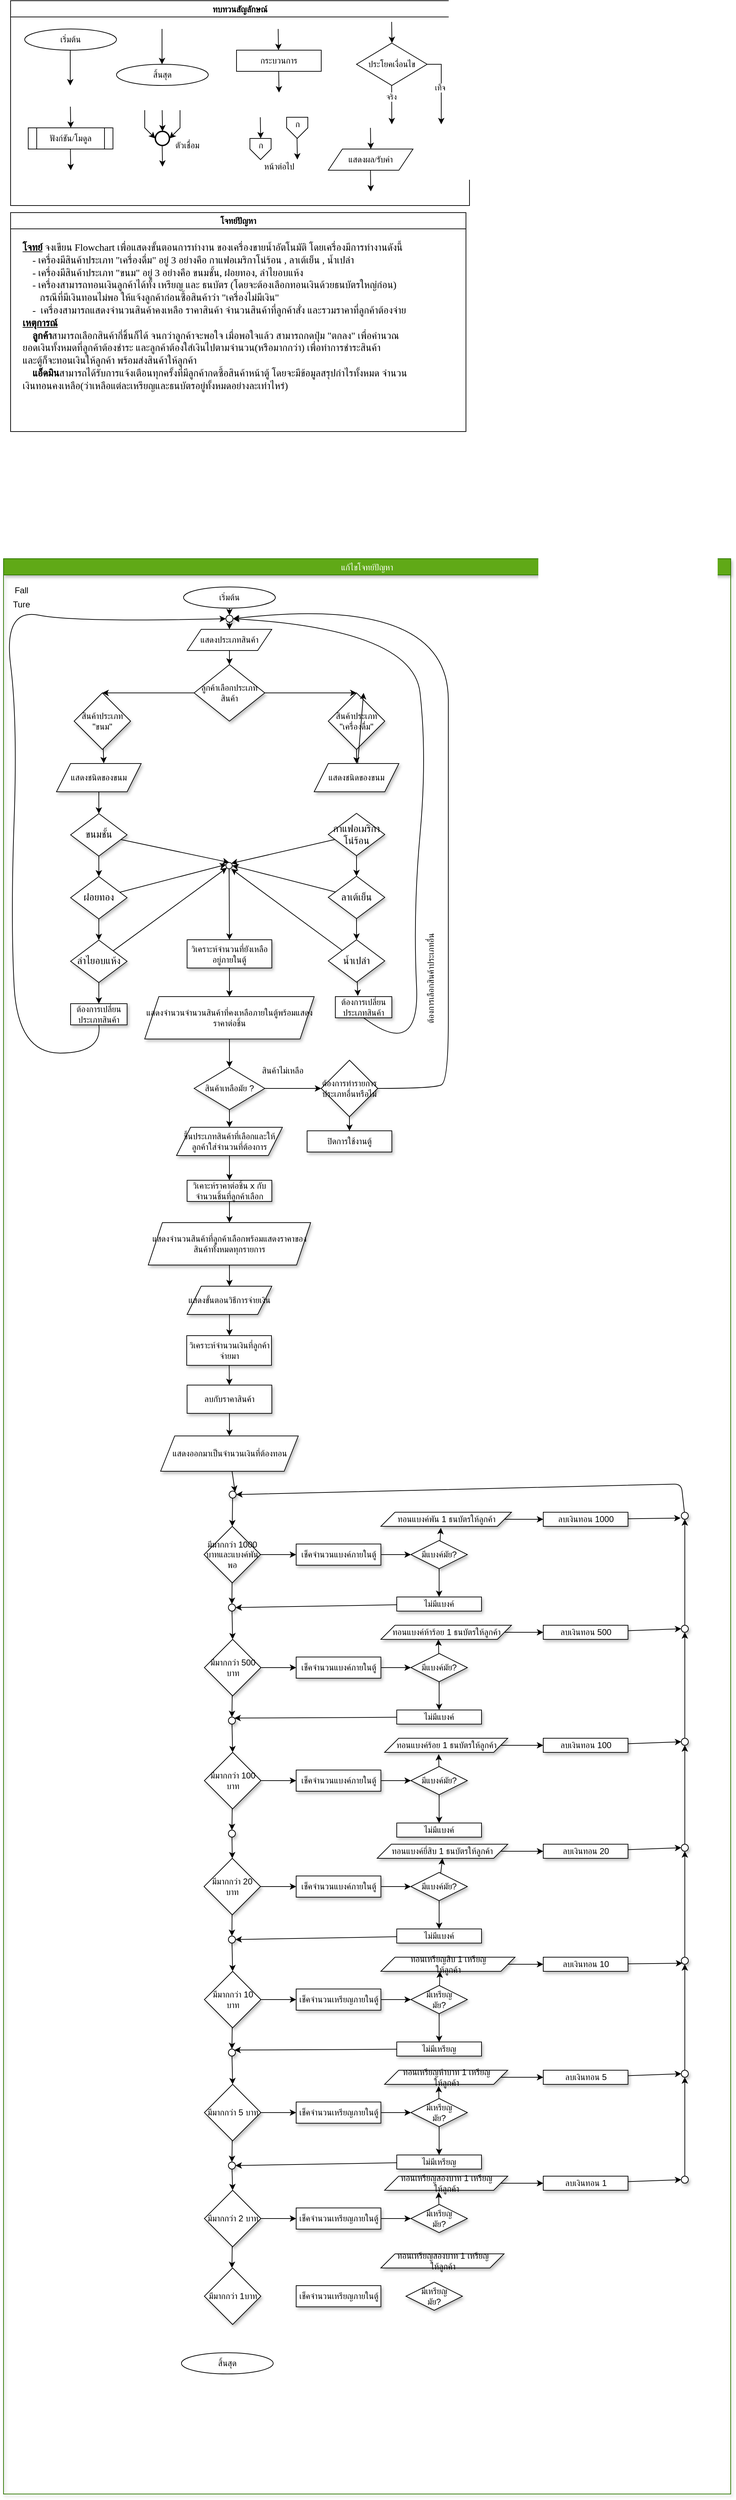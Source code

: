 <mxfile>
    <diagram id="C5RBs43oDa-KdzZeNtuy" name="Page-1">
        <mxGraphModel dx="1662" dy="553" grid="1" gridSize="10" guides="1" tooltips="1" connect="1" arrows="1" fold="1" page="1" pageScale="1" pageWidth="827" pageHeight="1169" math="0" shadow="0">
            <root>
                <mxCell id="WIyWlLk6GJQsqaUBKTNV-0"/>
                <mxCell id="WIyWlLk6GJQsqaUBKTNV-1" parent="WIyWlLk6GJQsqaUBKTNV-0"/>
                <mxCell id="M7CGMbNuYNeq0SnUNNgH-6" value="ทบทวนสัญลักษณ์" style="swimlane;fontFamily=Sarabun;fontSource=https%3A%2F%2Ffonts.googleapis.com%2Fcss%3Ffamily%3DSarabun;" parent="WIyWlLk6GJQsqaUBKTNV-1" vertex="1">
                    <mxGeometry x="-720" y="20" width="650" height="290" as="geometry"/>
                </mxCell>
                <mxCell id="M7CGMbNuYNeq0SnUNNgH-2" value="&lt;font data-font-src=&quot;https://fonts.googleapis.com/css?family=Sarabun&quot; face=&quot;Sarabun&quot;&gt;เริ่มต้น&lt;/font&gt;" style="ellipse;whiteSpace=wrap;html=1;" parent="M7CGMbNuYNeq0SnUNNgH-6" vertex="1">
                    <mxGeometry x="20" y="40" width="130" height="30" as="geometry"/>
                </mxCell>
                <mxCell id="M7CGMbNuYNeq0SnUNNgH-5" value="" style="endArrow=classic;html=1;rounded=0;" parent="M7CGMbNuYNeq0SnUNNgH-6" edge="1">
                    <mxGeometry width="50" height="50" relative="1" as="geometry">
                        <mxPoint x="84.5" y="70" as="sourcePoint"/>
                        <mxPoint x="84.5" y="120" as="targetPoint"/>
                    </mxGeometry>
                </mxCell>
                <mxCell id="M7CGMbNuYNeq0SnUNNgH-3" value="&lt;font face=&quot;Sarabun&quot;&gt;สิ้นสุด&lt;/font&gt;" style="ellipse;whiteSpace=wrap;html=1;" parent="M7CGMbNuYNeq0SnUNNgH-6" vertex="1">
                    <mxGeometry x="150" y="90" width="130" height="30" as="geometry"/>
                </mxCell>
                <mxCell id="M7CGMbNuYNeq0SnUNNgH-4" value="" style="endArrow=classic;html=1;rounded=0;" parent="M7CGMbNuYNeq0SnUNNgH-6" edge="1">
                    <mxGeometry width="50" height="50" relative="1" as="geometry">
                        <mxPoint x="214.5" y="40" as="sourcePoint"/>
                        <mxPoint x="214.5" y="90" as="targetPoint"/>
                    </mxGeometry>
                </mxCell>
                <mxCell id="mvioNwK95yMqdUQ73LqQ-0" value="กระบวนการ" style="rounded=0;whiteSpace=wrap;html=1;fontFamily=Sarabun;fontSource=https%3A%2F%2Ffonts.googleapis.com%2Fcss%3Ffamily%3DSarabun;" parent="M7CGMbNuYNeq0SnUNNgH-6" vertex="1">
                    <mxGeometry x="320" y="70" width="120" height="30" as="geometry"/>
                </mxCell>
                <mxCell id="mvioNwK95yMqdUQ73LqQ-1" value="" style="endArrow=classic;html=1;rounded=0;" parent="M7CGMbNuYNeq0SnUNNgH-6" edge="1">
                    <mxGeometry width="50" height="50" relative="1" as="geometry">
                        <mxPoint x="379" y="40" as="sourcePoint"/>
                        <mxPoint x="379.5" y="70" as="targetPoint"/>
                    </mxGeometry>
                </mxCell>
                <mxCell id="mvioNwK95yMqdUQ73LqQ-2" value="" style="endArrow=classic;html=1;rounded=0;" parent="M7CGMbNuYNeq0SnUNNgH-6" edge="1">
                    <mxGeometry width="50" height="50" relative="1" as="geometry">
                        <mxPoint x="379.75" y="100" as="sourcePoint"/>
                        <mxPoint x="380.25" y="130" as="targetPoint"/>
                    </mxGeometry>
                </mxCell>
                <mxCell id="mvioNwK95yMqdUQ73LqQ-3" value="ประโยคเงื่อนไข" style="rhombus;whiteSpace=wrap;html=1;fontFamily=Sarabun;fontSource=https%3A%2F%2Ffonts.googleapis.com%2Fcss%3Ffamily%3DSarabun;" parent="M7CGMbNuYNeq0SnUNNgH-6" vertex="1">
                    <mxGeometry x="490" y="60" width="100" height="60" as="geometry"/>
                </mxCell>
                <mxCell id="mvioNwK95yMqdUQ73LqQ-4" value="" style="endArrow=classic;html=1;rounded=0;" parent="M7CGMbNuYNeq0SnUNNgH-6" edge="1">
                    <mxGeometry width="50" height="50" relative="1" as="geometry">
                        <mxPoint x="539.71" y="30" as="sourcePoint"/>
                        <mxPoint x="540.21" y="60" as="targetPoint"/>
                    </mxGeometry>
                </mxCell>
                <mxCell id="mvioNwK95yMqdUQ73LqQ-5" value="" style="endArrow=classic;html=1;rounded=0;" parent="M7CGMbNuYNeq0SnUNNgH-6" edge="1">
                    <mxGeometry width="50" height="50" relative="1" as="geometry">
                        <mxPoint x="539.71" y="120" as="sourcePoint"/>
                        <mxPoint x="540" y="175" as="targetPoint"/>
                    </mxGeometry>
                </mxCell>
                <mxCell id="mvioNwK95yMqdUQ73LqQ-7" value="จริง" style="edgeLabel;html=1;align=center;verticalAlign=middle;resizable=0;points=[];fontFamily=Sarabun;fontSource=https%3A%2F%2Ffonts.googleapis.com%2Fcss%3Ffamily%3DSarabun;" parent="mvioNwK95yMqdUQ73LqQ-5" vertex="1" connectable="0">
                    <mxGeometry x="-0.414" y="-1" relative="1" as="geometry">
                        <mxPoint as="offset"/>
                    </mxGeometry>
                </mxCell>
                <mxCell id="mvioNwK95yMqdUQ73LqQ-6" value="" style="endArrow=classic;html=1;rounded=0;exitX=1;exitY=0.5;exitDx=0;exitDy=0;" parent="M7CGMbNuYNeq0SnUNNgH-6" source="mvioNwK95yMqdUQ73LqQ-3" edge="1">
                    <mxGeometry width="50" height="50" relative="1" as="geometry">
                        <mxPoint x="620" y="95" as="sourcePoint"/>
                        <mxPoint x="610" y="175" as="targetPoint"/>
                        <Array as="points">
                            <mxPoint x="610" y="90"/>
                        </Array>
                    </mxGeometry>
                </mxCell>
                <mxCell id="mvioNwK95yMqdUQ73LqQ-8" value="&lt;font data-font-src=&quot;https://fonts.googleapis.com/css?family=Sarabun&quot; face=&quot;Sarabun&quot;&gt;เท็จ&lt;/font&gt;" style="edgeLabel;html=1;align=center;verticalAlign=middle;resizable=0;points=[];" parent="mvioNwK95yMqdUQ73LqQ-6" vertex="1" connectable="0">
                    <mxGeometry x="-0.002" y="-2" relative="1" as="geometry">
                        <mxPoint as="offset"/>
                    </mxGeometry>
                </mxCell>
                <mxCell id="mvioNwK95yMqdUQ73LqQ-9" value="&lt;font data-font-src=&quot;https://fonts.googleapis.com/css?family=Sarabun&quot; face=&quot;Sarabun&quot;&gt;ฟังก์ชัน/โมดูล&lt;/font&gt;" style="shape=process;whiteSpace=wrap;html=1;backgroundOutline=1;" parent="M7CGMbNuYNeq0SnUNNgH-6" vertex="1">
                    <mxGeometry x="25" y="180" width="120" height="30" as="geometry"/>
                </mxCell>
                <mxCell id="mvioNwK95yMqdUQ73LqQ-11" value="" style="endArrow=classic;html=1;rounded=0;" parent="M7CGMbNuYNeq0SnUNNgH-6" edge="1">
                    <mxGeometry width="50" height="50" relative="1" as="geometry">
                        <mxPoint x="84.71" y="150" as="sourcePoint"/>
                        <mxPoint x="85.21" y="180" as="targetPoint"/>
                    </mxGeometry>
                </mxCell>
                <mxCell id="mvioNwK95yMqdUQ73LqQ-12" value="" style="endArrow=classic;html=1;rounded=0;" parent="M7CGMbNuYNeq0SnUNNgH-6" edge="1">
                    <mxGeometry width="50" height="50" relative="1" as="geometry">
                        <mxPoint x="84.71" y="210" as="sourcePoint"/>
                        <mxPoint x="85.21" y="240" as="targetPoint"/>
                    </mxGeometry>
                </mxCell>
                <mxCell id="mvioNwK95yMqdUQ73LqQ-13" value="" style="strokeWidth=2;html=1;shape=mxgraph.flowchart.start_2;whiteSpace=wrap;" parent="M7CGMbNuYNeq0SnUNNgH-6" vertex="1">
                    <mxGeometry x="205" y="185" width="20" height="20" as="geometry"/>
                </mxCell>
                <mxCell id="mvioNwK95yMqdUQ73LqQ-16" value="" style="endArrow=classic;html=1;rounded=0;" parent="M7CGMbNuYNeq0SnUNNgH-6" edge="1">
                    <mxGeometry width="50" height="50" relative="1" as="geometry">
                        <mxPoint x="214.71" y="155" as="sourcePoint"/>
                        <mxPoint x="215.21" y="185" as="targetPoint"/>
                    </mxGeometry>
                </mxCell>
                <mxCell id="mvioNwK95yMqdUQ73LqQ-17" value="" style="endArrow=classic;html=1;rounded=0;entryX=0;entryY=0.5;entryDx=0;entryDy=0;entryPerimeter=0;" parent="M7CGMbNuYNeq0SnUNNgH-6" target="mvioNwK95yMqdUQ73LqQ-13" edge="1">
                    <mxGeometry width="50" height="50" relative="1" as="geometry">
                        <mxPoint x="190.0" y="155" as="sourcePoint"/>
                        <mxPoint x="190.5" y="185" as="targetPoint"/>
                        <Array as="points">
                            <mxPoint x="190" y="180"/>
                        </Array>
                    </mxGeometry>
                </mxCell>
                <mxCell id="mvioNwK95yMqdUQ73LqQ-18" value="" style="endArrow=classic;html=1;rounded=0;entryX=1;entryY=0.5;entryDx=0;entryDy=0;entryPerimeter=0;" parent="M7CGMbNuYNeq0SnUNNgH-6" target="mvioNwK95yMqdUQ73LqQ-13" edge="1">
                    <mxGeometry width="50" height="50" relative="1" as="geometry">
                        <mxPoint x="240.0" y="155" as="sourcePoint"/>
                        <mxPoint x="240.5" y="185" as="targetPoint"/>
                        <Array as="points">
                            <mxPoint x="240" y="180"/>
                        </Array>
                    </mxGeometry>
                </mxCell>
                <mxCell id="mvioNwK95yMqdUQ73LqQ-19" value="" style="endArrow=classic;html=1;rounded=0;" parent="M7CGMbNuYNeq0SnUNNgH-6" edge="1">
                    <mxGeometry width="50" height="50" relative="1" as="geometry">
                        <mxPoint x="214.71" y="205" as="sourcePoint"/>
                        <mxPoint x="215.21" y="235" as="targetPoint"/>
                    </mxGeometry>
                </mxCell>
                <mxCell id="mvioNwK95yMqdUQ73LqQ-20" value="&lt;font data-font-src=&quot;https://fonts.googleapis.com/css?family=Sarabun&quot; face=&quot;Sarabun&quot;&gt;ตัวเชื่อม&lt;/font&gt;" style="text;html=1;align=center;verticalAlign=middle;resizable=0;points=[];autosize=1;strokeColor=none;fillColor=none;" parent="M7CGMbNuYNeq0SnUNNgH-6" vertex="1">
                    <mxGeometry x="220" y="190" width="60" height="30" as="geometry"/>
                </mxCell>
                <mxCell id="mvioNwK95yMqdUQ73LqQ-25" value="" style="endArrow=classic;html=1;rounded=0;" parent="M7CGMbNuYNeq0SnUNNgH-6" edge="1">
                    <mxGeometry width="50" height="50" relative="1" as="geometry">
                        <mxPoint x="353.71" y="165" as="sourcePoint"/>
                        <mxPoint x="354.21" y="195" as="targetPoint"/>
                    </mxGeometry>
                </mxCell>
                <mxCell id="mvioNwK95yMqdUQ73LqQ-21" value="" style="verticalLabelPosition=bottom;verticalAlign=top;html=1;shape=offPageConnector;rounded=0;size=0.5;" parent="M7CGMbNuYNeq0SnUNNgH-6" vertex="1">
                    <mxGeometry x="339" y="195" width="30" height="30" as="geometry"/>
                </mxCell>
                <mxCell id="mvioNwK95yMqdUQ73LqQ-26" value="" style="endArrow=classic;html=1;rounded=0;" parent="M7CGMbNuYNeq0SnUNNgH-6" edge="1">
                    <mxGeometry width="50" height="50" relative="1" as="geometry">
                        <mxPoint x="405.71" y="195" as="sourcePoint"/>
                        <mxPoint x="406.21" y="225" as="targetPoint"/>
                    </mxGeometry>
                </mxCell>
                <mxCell id="mvioNwK95yMqdUQ73LqQ-27" value="" style="verticalLabelPosition=bottom;verticalAlign=top;html=1;shape=offPageConnector;rounded=0;size=0.5;" parent="M7CGMbNuYNeq0SnUNNgH-6" vertex="1">
                    <mxGeometry x="391" y="165" width="30" height="30" as="geometry"/>
                </mxCell>
                <mxCell id="mvioNwK95yMqdUQ73LqQ-28" value="หน้าต่อไป" style="text;html=1;align=center;verticalAlign=middle;resizable=0;points=[];autosize=1;strokeColor=none;fillColor=none;fontFamily=Sarabun;fontSource=https%3A%2F%2Ffonts.googleapis.com%2Fcss%3Ffamily%3DSarabun;" parent="M7CGMbNuYNeq0SnUNNgH-6" vertex="1">
                    <mxGeometry x="345" y="220" width="70" height="30" as="geometry"/>
                </mxCell>
                <mxCell id="mvioNwK95yMqdUQ73LqQ-29" value="ก" style="text;html=1;align=center;verticalAlign=middle;resizable=0;points=[];autosize=1;strokeColor=none;fillColor=none;fontFamily=Sarabun;fontSource=https%3A%2F%2Ffonts.googleapis.com%2Fcss%3Ffamily%3DSarabun;" parent="M7CGMbNuYNeq0SnUNNgH-6" vertex="1">
                    <mxGeometry x="339" y="190" width="30" height="30" as="geometry"/>
                </mxCell>
                <mxCell id="mvioNwK95yMqdUQ73LqQ-30" value="ก" style="text;html=1;align=center;verticalAlign=middle;resizable=0;points=[];autosize=1;strokeColor=none;fillColor=none;fontFamily=Sarabun;fontSource=https%3A%2F%2Ffonts.googleapis.com%2Fcss%3Ffamily%3DSarabun;" parent="M7CGMbNuYNeq0SnUNNgH-6" vertex="1">
                    <mxGeometry x="391" y="160" width="30" height="30" as="geometry"/>
                </mxCell>
                <mxCell id="mvioNwK95yMqdUQ73LqQ-32" value="แสดงผล/รับค่า" style="shape=parallelogram;perimeter=parallelogramPerimeter;whiteSpace=wrap;html=1;fixedSize=1;fontFamily=Sarabun;fontSource=https%3A%2F%2Ffonts.googleapis.com%2Fcss%3Ffamily%3DSarabun;" parent="M7CGMbNuYNeq0SnUNNgH-6" vertex="1">
                    <mxGeometry x="450" y="210" width="120" height="30" as="geometry"/>
                </mxCell>
                <mxCell id="mvioNwK95yMqdUQ73LqQ-33" value="" style="endArrow=classic;html=1;rounded=0;" parent="M7CGMbNuYNeq0SnUNNgH-6" edge="1">
                    <mxGeometry width="50" height="50" relative="1" as="geometry">
                        <mxPoint x="509.71" y="180" as="sourcePoint"/>
                        <mxPoint x="510.21" y="210" as="targetPoint"/>
                    </mxGeometry>
                </mxCell>
                <mxCell id="mvioNwK95yMqdUQ73LqQ-34" value="" style="endArrow=classic;html=1;rounded=0;" parent="M7CGMbNuYNeq0SnUNNgH-6" edge="1">
                    <mxGeometry width="50" height="50" relative="1" as="geometry">
                        <mxPoint x="509.71" y="240" as="sourcePoint"/>
                        <mxPoint x="510.21" y="270" as="targetPoint"/>
                    </mxGeometry>
                </mxCell>
                <mxCell id="mvioNwK95yMqdUQ73LqQ-36" value="แก้ไขโจทย์ปัญหา" style="swimlane;fontFamily=Sarabun;fontSource=https%3A%2F%2Ffonts.googleapis.com%2Fcss%3Ffamily%3DSarabun;shadow=1;fillColor=#60a917;fontColor=#ffffff;strokeColor=#2D7600;fontStyle=0" parent="WIyWlLk6GJQsqaUBKTNV-1" vertex="1">
                    <mxGeometry x="-730" y="810" width="1030" height="2740" as="geometry"/>
                </mxCell>
                <mxCell id="78" style="edgeStyle=none;html=1;entryX=0.5;entryY=0;entryDx=0;entryDy=0;" edge="1" parent="mvioNwK95yMqdUQ73LqQ-36" source="mvioNwK95yMqdUQ73LqQ-35" target="76">
                    <mxGeometry relative="1" as="geometry"/>
                </mxCell>
                <mxCell id="mvioNwK95yMqdUQ73LqQ-35" value="&lt;font data-font-src=&quot;https://fonts.googleapis.com/css?family=Sarabun&quot; face=&quot;Sarabun&quot;&gt;เริ่มต้น&lt;/font&gt;" style="ellipse;whiteSpace=wrap;html=1;" parent="mvioNwK95yMqdUQ73LqQ-36" vertex="1">
                    <mxGeometry x="255" y="40" width="130" height="30" as="geometry"/>
                </mxCell>
                <mxCell id="mvioNwK95yMqdUQ73LqQ-69" value="&lt;font face=&quot;Sarabun&quot;&gt;สิ้นสุด&lt;/font&gt;" style="ellipse;whiteSpace=wrap;html=1;" parent="mvioNwK95yMqdUQ73LqQ-36" vertex="1">
                    <mxGeometry x="252" y="2540" width="130" height="30" as="geometry"/>
                </mxCell>
                <mxCell id="40" style="edgeStyle=none;html=1;entryX=0.5;entryY=0;entryDx=0;entryDy=0;" edge="1" parent="mvioNwK95yMqdUQ73LqQ-36" source="0" target="39">
                    <mxGeometry relative="1" as="geometry"/>
                </mxCell>
                <mxCell id="0" value="แสดงประเภทสินค้า" style="shape=parallelogram;perimeter=parallelogramPerimeter;whiteSpace=wrap;html=1;fixedSize=1;fontFamily=Sarabun;fontSource=https%3A%2F%2Ffonts.googleapis.com%2Fcss%3Ffamily%3DSarabun;" vertex="1" parent="mvioNwK95yMqdUQ73LqQ-36">
                    <mxGeometry x="260" y="100" width="120" height="30" as="geometry"/>
                </mxCell>
                <mxCell id="44" style="edgeStyle=none;html=1;entryX=0.558;entryY=-0.007;entryDx=0;entryDy=0;entryPerimeter=0;" edge="1" parent="mvioNwK95yMqdUQ73LqQ-36" source="11" target="22">
                    <mxGeometry relative="1" as="geometry"/>
                </mxCell>
                <mxCell id="11" value="สินค้าประเภท &quot;ขนม&quot;" style="rhombus;whiteSpace=wrap;html=1;shadow=1;" vertex="1" parent="mvioNwK95yMqdUQ73LqQ-36">
                    <mxGeometry x="100" y="190" width="80" height="80" as="geometry"/>
                </mxCell>
                <mxCell id="19" value="Fall" style="text;html=1;align=center;verticalAlign=middle;resizable=0;points=[];autosize=1;strokeColor=none;fillColor=none;" vertex="1" parent="mvioNwK95yMqdUQ73LqQ-36">
                    <mxGeometry x="5" y="30" width="40" height="30" as="geometry"/>
                </mxCell>
                <mxCell id="20" value="Ture" style="text;html=1;align=center;verticalAlign=middle;resizable=0;points=[];autosize=1;strokeColor=none;fillColor=none;" vertex="1" parent="mvioNwK95yMqdUQ73LqQ-36">
                    <mxGeometry y="50" width="50" height="30" as="geometry"/>
                </mxCell>
                <mxCell id="50" style="edgeStyle=none;html=1;entryX=0.5;entryY=0;entryDx=0;entryDy=0;" edge="1" parent="mvioNwK95yMqdUQ73LqQ-36" source="22" target="47">
                    <mxGeometry relative="1" as="geometry"/>
                </mxCell>
                <mxCell id="22" value="แสดงชนิดของขนม" style="shape=parallelogram;perimeter=parallelogramPerimeter;whiteSpace=wrap;html=1;fixedSize=1;shadow=1;" vertex="1" parent="mvioNwK95yMqdUQ73LqQ-36">
                    <mxGeometry x="75" y="290" width="120" height="40" as="geometry"/>
                </mxCell>
                <mxCell id="28" style="edgeStyle=none;html=1;entryX=0.5;entryY=0;entryDx=0;entryDy=0;" edge="1" parent="mvioNwK95yMqdUQ73LqQ-36" source="25" target="27">
                    <mxGeometry relative="1" as="geometry"/>
                </mxCell>
                <mxCell id="25" value="วิเคราะห์จำนวนที่ยังเหลืออยู่ภายในตู้" style="rounded=0;whiteSpace=wrap;html=1;shadow=1;" vertex="1" parent="mvioNwK95yMqdUQ73LqQ-36">
                    <mxGeometry x="260" y="539.5" width="120" height="40" as="geometry"/>
                </mxCell>
                <mxCell id="30" style="edgeStyle=none;html=1;entryX=0.5;entryY=0;entryDx=0;entryDy=0;" edge="1" parent="mvioNwK95yMqdUQ73LqQ-36" source="27" target="29">
                    <mxGeometry relative="1" as="geometry"/>
                </mxCell>
                <mxCell id="27" value="แสดงจำนวนจำนวนสินค้าที่คงเหลือภายในตู้พร้อมแสดงราคาต่อชิ้น" style="shape=parallelogram;perimeter=parallelogramPerimeter;whiteSpace=wrap;html=1;fixedSize=1;shadow=1;" vertex="1" parent="mvioNwK95yMqdUQ73LqQ-36">
                    <mxGeometry x="200" y="620" width="240" height="60" as="geometry"/>
                </mxCell>
                <mxCell id="81" style="edgeStyle=none;html=1;entryX=0;entryY=0.5;entryDx=0;entryDy=0;" edge="1" parent="mvioNwK95yMqdUQ73LqQ-36" source="29" target="80">
                    <mxGeometry relative="1" as="geometry"/>
                </mxCell>
                <mxCell id="87" style="edgeStyle=none;html=1;entryX=0.5;entryY=0;entryDx=0;entryDy=0;" edge="1" parent="mvioNwK95yMqdUQ73LqQ-36" source="29" target="86">
                    <mxGeometry relative="1" as="geometry"/>
                </mxCell>
                <mxCell id="29" value="สินค้าเหลือมัย ?" style="rhombus;whiteSpace=wrap;html=1;shadow=1;" vertex="1" parent="mvioNwK95yMqdUQ73LqQ-36">
                    <mxGeometry x="270" y="720" width="100" height="60" as="geometry"/>
                </mxCell>
                <mxCell id="36" style="edgeStyle=none;html=1;entryX=0.5;entryY=0;entryDx=0;entryDy=0;" edge="1" parent="mvioNwK95yMqdUQ73LqQ-36" source="32" target="35">
                    <mxGeometry relative="1" as="geometry"/>
                </mxCell>
                <mxCell id="32" value="วิเคาะห์ราคาต่อชิ้น x กับจำนวนชิ้นที่ลูกค้าเลือก" style="rounded=0;whiteSpace=wrap;html=1;shadow=1;" vertex="1" parent="mvioNwK95yMqdUQ73LqQ-36">
                    <mxGeometry x="260" y="880" width="120" height="30" as="geometry"/>
                </mxCell>
                <mxCell id="90" style="edgeStyle=none;html=1;entryX=0.5;entryY=0;entryDx=0;entryDy=0;" edge="1" parent="mvioNwK95yMqdUQ73LqQ-36" source="35" target="89">
                    <mxGeometry relative="1" as="geometry"/>
                </mxCell>
                <mxCell id="35" value="แสดงจำนวนสินค้าที่ลูกค้าเลือกพร้อมแสดงราคาของสินค้าทั้งหมดทุกรายการ" style="shape=parallelogram;perimeter=parallelogramPerimeter;whiteSpace=wrap;html=1;fixedSize=1;shadow=1;" vertex="1" parent="mvioNwK95yMqdUQ73LqQ-36">
                    <mxGeometry x="205" y="940" width="230" height="60" as="geometry"/>
                </mxCell>
                <mxCell id="41" style="edgeStyle=none;html=1;exitX=0;exitY=0.5;exitDx=0;exitDy=0;entryX=0.5;entryY=0;entryDx=0;entryDy=0;" edge="1" parent="mvioNwK95yMqdUQ73LqQ-36" source="39" target="11">
                    <mxGeometry relative="1" as="geometry"/>
                </mxCell>
                <mxCell id="43" style="edgeStyle=none;html=1;entryX=0.5;entryY=0;entryDx=0;entryDy=0;" edge="1" parent="mvioNwK95yMqdUQ73LqQ-36" source="39" target="42">
                    <mxGeometry relative="1" as="geometry"/>
                </mxCell>
                <mxCell id="39" value="&lt;span style=&quot;font-family: Sarabun;&quot;&gt;ลูกค้าเลือกประเภทสินค้า&lt;/span&gt;" style="rhombus;whiteSpace=wrap;html=1;shadow=1;" vertex="1" parent="mvioNwK95yMqdUQ73LqQ-36">
                    <mxGeometry x="270" y="150" width="100" height="80" as="geometry"/>
                </mxCell>
                <mxCell id="46" style="edgeStyle=none;html=1;entryX=0.5;entryY=0;entryDx=0;entryDy=0;" edge="1" parent="mvioNwK95yMqdUQ73LqQ-36" source="42" target="45">
                    <mxGeometry relative="1" as="geometry"/>
                </mxCell>
                <mxCell id="42" value="สินค้าประเภท &quot;เครื่องดื่ม&quot;" style="rhombus;whiteSpace=wrap;html=1;shadow=1;" vertex="1" parent="mvioNwK95yMqdUQ73LqQ-36">
                    <mxGeometry x="460" y="190" width="80" height="80" as="geometry"/>
                </mxCell>
                <mxCell id="45" value="แสดงชนิดของขนม" style="shape=parallelogram;perimeter=parallelogramPerimeter;whiteSpace=wrap;html=1;fixedSize=1;shadow=1;" vertex="1" parent="mvioNwK95yMqdUQ73LqQ-36">
                    <mxGeometry x="440" y="290" width="120" height="40" as="geometry"/>
                </mxCell>
                <mxCell id="51" style="edgeStyle=none;html=1;entryX=0.5;entryY=0;entryDx=0;entryDy=0;" edge="1" parent="mvioNwK95yMqdUQ73LqQ-36" source="47" target="48">
                    <mxGeometry relative="1" as="geometry"/>
                </mxCell>
                <mxCell id="60" style="edgeStyle=none;html=1;entryX=0.5;entryY=0;entryDx=0;entryDy=0;" edge="1" parent="mvioNwK95yMqdUQ73LqQ-36" source="47" target="59">
                    <mxGeometry relative="1" as="geometry"/>
                </mxCell>
                <mxCell id="47" value="&lt;span style=&quot;font-family: Sarabun; font-size: 14px; text-align: left;&quot;&gt;ขนมชั้น&lt;/span&gt;" style="rhombus;whiteSpace=wrap;html=1;shadow=1;" vertex="1" parent="mvioNwK95yMqdUQ73LqQ-36">
                    <mxGeometry x="95" y="361" width="80" height="60" as="geometry"/>
                </mxCell>
                <mxCell id="66" style="edgeStyle=none;html=1;entryX=0;entryY=1;entryDx=0;entryDy=0;" edge="1" parent="mvioNwK95yMqdUQ73LqQ-36" source="49" target="59">
                    <mxGeometry relative="1" as="geometry"/>
                </mxCell>
                <mxCell id="96" style="edgeStyle=none;html=1;entryX=0.5;entryY=0;entryDx=0;entryDy=0;" edge="1" parent="mvioNwK95yMqdUQ73LqQ-36" source="49" target="95">
                    <mxGeometry relative="1" as="geometry"/>
                </mxCell>
                <mxCell id="49" value="&lt;span style=&quot;font-family: Sarabun; font-size: 14px; text-align: left;&quot;&gt;ลำไยอบแห้ง&lt;/span&gt;" style="rhombus;whiteSpace=wrap;html=1;shadow=1;" vertex="1" parent="mvioNwK95yMqdUQ73LqQ-36">
                    <mxGeometry x="95" y="540" width="80" height="60" as="geometry"/>
                </mxCell>
                <mxCell id="52" style="edgeStyle=none;html=1;entryX=0.5;entryY=0;entryDx=0;entryDy=0;" edge="1" parent="mvioNwK95yMqdUQ73LqQ-36" source="48" target="49">
                    <mxGeometry relative="1" as="geometry"/>
                </mxCell>
                <mxCell id="61" style="edgeStyle=none;html=1;entryX=0.05;entryY=0.333;entryDx=0;entryDy=0;entryPerimeter=0;" edge="1" parent="mvioNwK95yMqdUQ73LqQ-36" source="48" target="59">
                    <mxGeometry relative="1" as="geometry"/>
                </mxCell>
                <mxCell id="48" value="&lt;span style=&quot;font-family: Sarabun; font-size: 14px; text-align: left;&quot;&gt;ฝอยทอง&lt;/span&gt;" style="rhombus;whiteSpace=wrap;html=1;shadow=1;" vertex="1" parent="mvioNwK95yMqdUQ73LqQ-36">
                    <mxGeometry x="95" y="450" width="80" height="60" as="geometry"/>
                </mxCell>
                <mxCell id="57" style="edgeStyle=none;html=1;" edge="1" parent="mvioNwK95yMqdUQ73LqQ-36" source="53" target="55">
                    <mxGeometry relative="1" as="geometry"/>
                </mxCell>
                <mxCell id="64" style="edgeStyle=none;html=1;entryX=1;entryY=0;entryDx=0;entryDy=0;" edge="1" parent="mvioNwK95yMqdUQ73LqQ-36" source="53" target="59">
                    <mxGeometry relative="1" as="geometry"/>
                </mxCell>
                <mxCell id="53" value="&lt;span style=&quot;font-family: Sarabun; font-size: 14px; text-align: left;&quot;&gt;กาแฟอเมริกาโน่ร้อน&lt;/span&gt;" style="rhombus;whiteSpace=wrap;html=1;shadow=1;" vertex="1" parent="mvioNwK95yMqdUQ73LqQ-36">
                    <mxGeometry x="460" y="360.5" width="80" height="60" as="geometry"/>
                </mxCell>
                <mxCell id="65" style="edgeStyle=none;html=1;entryX=0.85;entryY=1.017;entryDx=0;entryDy=0;entryPerimeter=0;" edge="1" parent="mvioNwK95yMqdUQ73LqQ-36" source="54" target="59">
                    <mxGeometry relative="1" as="geometry"/>
                </mxCell>
                <mxCell id="97" style="edgeStyle=none;html=1;entryX=0.398;entryY=-0.03;entryDx=0;entryDy=0;entryPerimeter=0;" edge="1" parent="mvioNwK95yMqdUQ73LqQ-36" source="54" target="94">
                    <mxGeometry relative="1" as="geometry"/>
                </mxCell>
                <mxCell id="54" value="&lt;span style=&quot;font-family: Sarabun; font-size: 14px; text-align: left;&quot;&gt;น้ำเปล่า&lt;/span&gt;" style="rhombus;whiteSpace=wrap;html=1;shadow=1;" vertex="1" parent="mvioNwK95yMqdUQ73LqQ-36">
                    <mxGeometry x="460" y="539.5" width="80" height="60" as="geometry"/>
                </mxCell>
                <mxCell id="58" style="edgeStyle=none;html=1;entryX=0.5;entryY=0;entryDx=0;entryDy=0;" edge="1" parent="mvioNwK95yMqdUQ73LqQ-36" source="55" target="54">
                    <mxGeometry relative="1" as="geometry"/>
                </mxCell>
                <mxCell id="63" style="edgeStyle=none;html=1;entryX=1;entryY=0.5;entryDx=0;entryDy=0;" edge="1" parent="mvioNwK95yMqdUQ73LqQ-36" source="55" target="59">
                    <mxGeometry relative="1" as="geometry"/>
                </mxCell>
                <mxCell id="55" value="&lt;span style=&quot;font-family: Sarabun; font-size: 14px; text-align: left;&quot;&gt;ลาเต้เย็น&lt;/span&gt;" style="rhombus;whiteSpace=wrap;html=1;shadow=1;" vertex="1" parent="mvioNwK95yMqdUQ73LqQ-36">
                    <mxGeometry x="460" y="449.5" width="80" height="60" as="geometry"/>
                </mxCell>
                <mxCell id="67" style="edgeStyle=none;html=1;entryX=0.5;entryY=0;entryDx=0;entryDy=0;" edge="1" parent="mvioNwK95yMqdUQ73LqQ-36" source="59" target="25">
                    <mxGeometry relative="1" as="geometry"/>
                </mxCell>
                <mxCell id="59" value="" style="ellipse;whiteSpace=wrap;html=1;aspect=fixed;shadow=1;" vertex="1" parent="mvioNwK95yMqdUQ73LqQ-36">
                    <mxGeometry x="315" y="430" width="9" height="9" as="geometry"/>
                </mxCell>
                <mxCell id="70" value="สินค้าไม่เหลือ" style="text;html=1;align=center;verticalAlign=middle;resizable=0;points=[];autosize=1;strokeColor=none;fillColor=none;" vertex="1" parent="mvioNwK95yMqdUQ73LqQ-36">
                    <mxGeometry x="350" y="710" width="90" height="30" as="geometry"/>
                </mxCell>
                <mxCell id="71" value="" style="curved=1;endArrow=classic;html=1;entryX=1;entryY=0.5;entryDx=0;entryDy=0;exitX=1;exitY=0.5;exitDx=0;exitDy=0;" edge="1" parent="mvioNwK95yMqdUQ73LqQ-36" source="80" target="76">
                    <mxGeometry width="50" height="50" relative="1" as="geometry">
                        <mxPoint x="560" y="750" as="sourcePoint"/>
                        <mxPoint x="350" y="80" as="targetPoint"/>
                        <Array as="points">
                            <mxPoint x="610" y="750"/>
                            <mxPoint x="630" y="740"/>
                            <mxPoint x="630" y="570"/>
                            <mxPoint x="630" y="340"/>
                            <mxPoint x="630" y="350"/>
                            <mxPoint x="630" y="50"/>
                        </Array>
                    </mxGeometry>
                </mxCell>
                <mxCell id="79" style="edgeStyle=none;html=1;entryX=0.5;entryY=0;entryDx=0;entryDy=0;" edge="1" parent="mvioNwK95yMqdUQ73LqQ-36" source="76" target="0">
                    <mxGeometry relative="1" as="geometry"/>
                </mxCell>
                <mxCell id="76" value="" style="ellipse;whiteSpace=wrap;html=1;aspect=fixed;shadow=1;" vertex="1" parent="mvioNwK95yMqdUQ73LqQ-36">
                    <mxGeometry x="315" y="80" width="10" height="10" as="geometry"/>
                </mxCell>
                <mxCell id="85" style="edgeStyle=none;html=1;entryX=0.5;entryY=0;entryDx=0;entryDy=0;" edge="1" parent="mvioNwK95yMqdUQ73LqQ-36" source="80" target="83">
                    <mxGeometry relative="1" as="geometry"/>
                </mxCell>
                <mxCell id="80" value="ต้องการทำรายการประเภทอื่นหรือไม่" style="rhombus;whiteSpace=wrap;html=1;shadow=1;" vertex="1" parent="mvioNwK95yMqdUQ73LqQ-36">
                    <mxGeometry x="450" y="710" width="80" height="80" as="geometry"/>
                </mxCell>
                <mxCell id="82" value="ต้องการเลือกสินค้าประเภทอื่น" style="text;html=1;align=center;verticalAlign=middle;resizable=0;points=[];autosize=1;strokeColor=none;fillColor=none;rotation=-90;" vertex="1" parent="mvioNwK95yMqdUQ73LqQ-36">
                    <mxGeometry x="520" y="579.5" width="170" height="30" as="geometry"/>
                </mxCell>
                <mxCell id="83" value="ปิดการใช้งานตู้" style="rounded=0;whiteSpace=wrap;html=1;shadow=1;" vertex="1" parent="mvioNwK95yMqdUQ73LqQ-36">
                    <mxGeometry x="430" y="810" width="120" height="30" as="geometry"/>
                </mxCell>
                <mxCell id="88" style="edgeStyle=none;html=1;entryX=0.5;entryY=0;entryDx=0;entryDy=0;" edge="1" parent="mvioNwK95yMqdUQ73LqQ-36" source="86" target="32">
                    <mxGeometry relative="1" as="geometry"/>
                </mxCell>
                <mxCell id="86" value="ขึ้นประเภทสินค้าที่เลือกและให้ลูกค้าใส่จำนวนที่ต้องการ" style="shape=parallelogram;perimeter=parallelogramPerimeter;whiteSpace=wrap;html=1;fixedSize=1;shadow=1;" vertex="1" parent="mvioNwK95yMqdUQ73LqQ-36">
                    <mxGeometry x="245" y="805" width="150" height="40" as="geometry"/>
                </mxCell>
                <mxCell id="92" style="edgeStyle=none;html=1;entryX=0.5;entryY=0;entryDx=0;entryDy=0;" edge="1" parent="mvioNwK95yMqdUQ73LqQ-36" source="89">
                    <mxGeometry relative="1" as="geometry">
                        <mxPoint x="320" y="1100" as="targetPoint"/>
                    </mxGeometry>
                </mxCell>
                <mxCell id="89" value="แสดงขั้นตอนวิธีการจ่ายเงิน" style="shape=parallelogram;perimeter=parallelogramPerimeter;whiteSpace=wrap;html=1;fixedSize=1;shadow=1;" vertex="1" parent="mvioNwK95yMqdUQ73LqQ-36">
                    <mxGeometry x="260" y="1030" width="120" height="40" as="geometry"/>
                </mxCell>
                <mxCell id="112" style="edgeStyle=none;html=1;entryX=0.5;entryY=0;entryDx=0;entryDy=0;" edge="1" parent="mvioNwK95yMqdUQ73LqQ-36" target="104">
                    <mxGeometry relative="1" as="geometry">
                        <mxPoint x="135" y="1157" as="sourcePoint"/>
                    </mxGeometry>
                </mxCell>
                <mxCell id="94" value="ต้องการเปลี่ยนประเภทสินค้า" style="rounded=0;whiteSpace=wrap;html=1;shadow=1;" vertex="1" parent="mvioNwK95yMqdUQ73LqQ-36">
                    <mxGeometry x="470" y="620" width="80" height="30" as="geometry"/>
                </mxCell>
                <mxCell id="95" value="ต้องการเปลี่ยนประเภทสินค้า" style="rounded=0;whiteSpace=wrap;html=1;shadow=1;" vertex="1" parent="mvioNwK95yMqdUQ73LqQ-36">
                    <mxGeometry x="95" y="630" width="80" height="30" as="geometry"/>
                </mxCell>
                <mxCell id="98" value="" style="curved=1;endArrow=classic;html=1;exitX=0.5;exitY=1;exitDx=0;exitDy=0;entryX=0;entryY=0.5;entryDx=0;entryDy=0;" edge="1" parent="mvioNwK95yMqdUQ73LqQ-36" source="95" target="76">
                    <mxGeometry width="50" height="50" relative="1" as="geometry">
                        <mxPoint x="80" y="480" as="sourcePoint"/>
                        <mxPoint x="130" y="430" as="targetPoint"/>
                        <Array as="points">
                            <mxPoint x="140" y="700"/>
                            <mxPoint x="20" y="700"/>
                            <mxPoint x="10" y="510"/>
                            <mxPoint x="20" y="230"/>
                            <mxPoint y="70"/>
                            <mxPoint x="100" y="90"/>
                        </Array>
                    </mxGeometry>
                </mxCell>
                <mxCell id="100" value="" style="curved=1;endArrow=classic;html=1;exitX=0.5;exitY=1;exitDx=0;exitDy=0;entryX=1;entryY=0.5;entryDx=0;entryDy=0;" edge="1" parent="mvioNwK95yMqdUQ73LqQ-36" source="94" target="76">
                    <mxGeometry width="50" height="50" relative="1" as="geometry">
                        <mxPoint x="230" y="460" as="sourcePoint"/>
                        <mxPoint x="280" y="410" as="targetPoint"/>
                        <Array as="points">
                            <mxPoint x="590" y="710"/>
                            <mxPoint x="580" y="500"/>
                            <mxPoint x="600" y="280"/>
                            <mxPoint x="580" y="100"/>
                        </Array>
                    </mxGeometry>
                </mxCell>
                <mxCell id="124" style="edgeStyle=none;html=1;" edge="1" parent="mvioNwK95yMqdUQ73LqQ-36" source="101" target="123">
                    <mxGeometry relative="1" as="geometry"/>
                </mxCell>
                <mxCell id="101" value="วิเคราะห์จำนวนเงินที่ลูกค้าจ่ายมา" style="rounded=0;whiteSpace=wrap;html=1;shadow=1;" vertex="1" parent="mvioNwK95yMqdUQ73LqQ-36">
                    <mxGeometry x="259.5" y="1100" width="120" height="42" as="geometry"/>
                </mxCell>
                <mxCell id="113" style="edgeStyle=none;html=1;entryX=0.5;entryY=0;entryDx=0;entryDy=0;" edge="1" parent="mvioNwK95yMqdUQ73LqQ-36" target="105">
                    <mxGeometry relative="1" as="geometry">
                        <mxPoint x="135" y="1220" as="sourcePoint"/>
                    </mxGeometry>
                </mxCell>
                <mxCell id="114" style="edgeStyle=none;html=1;entryX=0.5;entryY=0;entryDx=0;entryDy=0;" edge="1" parent="mvioNwK95yMqdUQ73LqQ-36" target="106">
                    <mxGeometry relative="1" as="geometry">
                        <mxPoint x="133" y="1300" as="sourcePoint"/>
                    </mxGeometry>
                </mxCell>
                <mxCell id="116" style="edgeStyle=none;html=1;entryX=0.5;entryY=0;entryDx=0;entryDy=0;" edge="1" parent="mvioNwK95yMqdUQ73LqQ-36" target="108">
                    <mxGeometry relative="1" as="geometry">
                        <mxPoint x="130" y="1400" as="sourcePoint"/>
                    </mxGeometry>
                </mxCell>
                <mxCell id="117" style="edgeStyle=none;html=1;entryX=0;entryY=0.5;entryDx=0;entryDy=0;" edge="1" parent="mvioNwK95yMqdUQ73LqQ-36" target="107">
                    <mxGeometry relative="1" as="geometry">
                        <mxPoint x="170" y="1365" as="sourcePoint"/>
                    </mxGeometry>
                </mxCell>
                <mxCell id="121" style="edgeStyle=none;html=1;entryX=0.5;entryY=0;entryDx=0;entryDy=0;" edge="1" parent="mvioNwK95yMqdUQ73LqQ-36" source="107">
                    <mxGeometry relative="1" as="geometry">
                        <mxPoint x="310" y="1420" as="targetPoint"/>
                    </mxGeometry>
                </mxCell>
                <mxCell id="118" style="edgeStyle=none;html=1;entryX=0.458;entryY=0.014;entryDx=0;entryDy=0;entryPerimeter=0;" edge="1" parent="mvioNwK95yMqdUQ73LqQ-36" target="109">
                    <mxGeometry relative="1" as="geometry">
                        <mxPoint x="129.434" y="1460" as="sourcePoint"/>
                    </mxGeometry>
                </mxCell>
                <mxCell id="127" style="edgeStyle=none;html=1;entryX=0.5;entryY=0;entryDx=0;entryDy=0;" edge="1" parent="mvioNwK95yMqdUQ73LqQ-36" source="123" target="126">
                    <mxGeometry relative="1" as="geometry"/>
                </mxCell>
                <mxCell id="123" value="ลบกับราคาสินค้า" style="rounded=0;whiteSpace=wrap;html=1;shadow=1;" vertex="1" parent="mvioNwK95yMqdUQ73LqQ-36">
                    <mxGeometry x="260" y="1170" width="120" height="40" as="geometry"/>
                </mxCell>
                <mxCell id="326" style="edgeStyle=none;html=1;entryX=1;entryY=0;entryDx=0;entryDy=0;" edge="1" parent="mvioNwK95yMqdUQ73LqQ-36" source="126" target="325">
                    <mxGeometry relative="1" as="geometry"/>
                </mxCell>
                <mxCell id="126" value="แสดงออกมาเป็นจำนวนเงินที่ต้องทอน" style="shape=parallelogram;perimeter=parallelogramPerimeter;whiteSpace=wrap;html=1;fixedSize=1;shadow=1;" vertex="1" parent="mvioNwK95yMqdUQ73LqQ-36">
                    <mxGeometry x="222.5" y="1242" width="195" height="50" as="geometry"/>
                </mxCell>
                <mxCell id="207" style="edgeStyle=none;html=1;entryX=0.5;entryY=0;entryDx=0;entryDy=0;" edge="1" parent="mvioNwK95yMqdUQ73LqQ-36" source="163" target="199">
                    <mxGeometry relative="1" as="geometry"/>
                </mxCell>
                <mxCell id="211" style="edgeStyle=none;html=1;entryX=0;entryY=0.5;entryDx=0;entryDy=0;" edge="1" parent="mvioNwK95yMqdUQ73LqQ-36" source="163" target="171">
                    <mxGeometry relative="1" as="geometry"/>
                </mxCell>
                <mxCell id="163" value="มีมากกว่า 1000 บาทและแบงค์พันพอ" style="rhombus;whiteSpace=wrap;html=1;shadow=1;" vertex="1" parent="mvioNwK95yMqdUQ73LqQ-36">
                    <mxGeometry x="284" y="1370" width="80" height="80" as="geometry"/>
                </mxCell>
                <mxCell id="216" style="edgeStyle=none;html=1;entryX=0.5;entryY=0;entryDx=0;entryDy=0;" edge="1" parent="mvioNwK95yMqdUQ73LqQ-36" source="164" target="204">
                    <mxGeometry relative="1" as="geometry"/>
                </mxCell>
                <mxCell id="217" style="edgeStyle=none;html=1;entryX=0;entryY=0.5;entryDx=0;entryDy=0;" edge="1" parent="mvioNwK95yMqdUQ73LqQ-36" source="164" target="172">
                    <mxGeometry relative="1" as="geometry"/>
                </mxCell>
                <mxCell id="164" value="มีมากกว่า 500 บาท" style="rhombus;whiteSpace=wrap;html=1;shadow=1;" vertex="1" parent="mvioNwK95yMqdUQ73LqQ-36">
                    <mxGeometry x="284.5" y="1530" width="80" height="80" as="geometry"/>
                </mxCell>
                <mxCell id="223" style="edgeStyle=none;html=1;entryX=0;entryY=0.5;entryDx=0;entryDy=0;" edge="1" parent="mvioNwK95yMqdUQ73LqQ-36" source="165" target="173">
                    <mxGeometry relative="1" as="geometry"/>
                </mxCell>
                <mxCell id="264" style="edgeStyle=none;html=1;entryX=0.5;entryY=0;entryDx=0;entryDy=0;" edge="1" parent="mvioNwK95yMqdUQ73LqQ-36" source="165" target="206">
                    <mxGeometry relative="1" as="geometry"/>
                </mxCell>
                <mxCell id="165" value="มีมากกว่า 100 บาท" style="rhombus;whiteSpace=wrap;html=1;shadow=1;" vertex="1" parent="mvioNwK95yMqdUQ73LqQ-36">
                    <mxGeometry x="284.5" y="1690" width="80" height="80" as="geometry"/>
                </mxCell>
                <mxCell id="213" style="edgeStyle=none;html=1;entryX=0;entryY=0.5;entryDx=0;entryDy=0;" edge="1" parent="mvioNwK95yMqdUQ73LqQ-36" source="171" target="181">
                    <mxGeometry relative="1" as="geometry"/>
                </mxCell>
                <mxCell id="171" value="เช็คจำนวนแบงค์ภายในตู้" style="rounded=0;whiteSpace=wrap;html=1;shadow=1;" vertex="1" parent="mvioNwK95yMqdUQ73LqQ-36">
                    <mxGeometry x="414.5" y="1395" width="120" height="30" as="geometry"/>
                </mxCell>
                <mxCell id="218" style="edgeStyle=none;html=1;entryX=0;entryY=0.5;entryDx=0;entryDy=0;" edge="1" parent="mvioNwK95yMqdUQ73LqQ-36" source="172" target="183">
                    <mxGeometry relative="1" as="geometry"/>
                </mxCell>
                <mxCell id="172" value="เช็คจำนวนแบงค์ภายในตู้" style="rounded=0;whiteSpace=wrap;html=1;shadow=1;" vertex="1" parent="mvioNwK95yMqdUQ73LqQ-36">
                    <mxGeometry x="414.5" y="1555" width="120" height="30" as="geometry"/>
                </mxCell>
                <mxCell id="224" style="edgeStyle=none;html=1;entryX=0;entryY=0.5;entryDx=0;entryDy=0;" edge="1" parent="mvioNwK95yMqdUQ73LqQ-36" source="173" target="184">
                    <mxGeometry relative="1" as="geometry"/>
                </mxCell>
                <mxCell id="173" value="เช็คจำนวนแบงค์ภายในตู้" style="rounded=0;whiteSpace=wrap;html=1;shadow=1;" vertex="1" parent="mvioNwK95yMqdUQ73LqQ-36">
                    <mxGeometry x="414.5" y="1715" width="120" height="30" as="geometry"/>
                </mxCell>
                <mxCell id="214" style="edgeStyle=none;html=1;entryX=0.459;entryY=1.105;entryDx=0;entryDy=0;entryPerimeter=0;" edge="1" parent="mvioNwK95yMqdUQ73LqQ-36" source="181" target="182">
                    <mxGeometry relative="1" as="geometry"/>
                </mxCell>
                <mxCell id="215" style="edgeStyle=none;html=1;entryX=0.5;entryY=0;entryDx=0;entryDy=0;" edge="1" parent="mvioNwK95yMqdUQ73LqQ-36" source="181" target="200">
                    <mxGeometry relative="1" as="geometry"/>
                </mxCell>
                <mxCell id="181" value="มีแบงค์มัย?" style="rhombus;whiteSpace=wrap;html=1;shadow=1;" vertex="1" parent="mvioNwK95yMqdUQ73LqQ-36">
                    <mxGeometry x="577" y="1390" width="80" height="40" as="geometry"/>
                </mxCell>
                <mxCell id="298" style="edgeStyle=none;html=1;entryX=0;entryY=0.5;entryDx=0;entryDy=0;" edge="1" parent="mvioNwK95yMqdUQ73LqQ-36" source="182" target="283">
                    <mxGeometry relative="1" as="geometry"/>
                </mxCell>
                <mxCell id="182" value="ทอนแบงค์พัน 1 ธนบัตรให้ลูกค้า" style="shape=parallelogram;perimeter=parallelogramPerimeter;whiteSpace=wrap;html=1;fixedSize=1;shadow=1;" vertex="1" parent="mvioNwK95yMqdUQ73LqQ-36">
                    <mxGeometry x="534.5" y="1350" width="185" height="20" as="geometry"/>
                </mxCell>
                <mxCell id="219" style="edgeStyle=none;html=1;entryX=0.44;entryY=1.01;entryDx=0;entryDy=0;entryPerimeter=0;" edge="1" parent="mvioNwK95yMqdUQ73LqQ-36" source="183" target="198">
                    <mxGeometry relative="1" as="geometry"/>
                </mxCell>
                <mxCell id="220" style="edgeStyle=none;html=1;entryX=0.5;entryY=0;entryDx=0;entryDy=0;" edge="1" parent="mvioNwK95yMqdUQ73LqQ-36" source="183" target="203">
                    <mxGeometry relative="1" as="geometry"/>
                </mxCell>
                <mxCell id="183" value="มีแบงค์มัย?" style="rhombus;whiteSpace=wrap;html=1;shadow=1;" vertex="1" parent="mvioNwK95yMqdUQ73LqQ-36">
                    <mxGeometry x="577" y="1550" width="80" height="40" as="geometry"/>
                </mxCell>
                <mxCell id="225" style="edgeStyle=none;html=1;entryX=0.5;entryY=0;entryDx=0;entryDy=0;" edge="1" parent="mvioNwK95yMqdUQ73LqQ-36" source="184" target="205">
                    <mxGeometry relative="1" as="geometry"/>
                </mxCell>
                <mxCell id="226" style="edgeStyle=none;html=1;entryX=0.439;entryY=1.124;entryDx=0;entryDy=0;entryPerimeter=0;" edge="1" parent="mvioNwK95yMqdUQ73LqQ-36" source="184" target="191">
                    <mxGeometry relative="1" as="geometry"/>
                </mxCell>
                <mxCell id="184" value="มีแบงค์มัย?" style="rhombus;whiteSpace=wrap;html=1;shadow=1;" vertex="1" parent="mvioNwK95yMqdUQ73LqQ-36">
                    <mxGeometry x="577" y="1710" width="80" height="40" as="geometry"/>
                </mxCell>
                <mxCell id="296" style="edgeStyle=none;html=1;entryX=0;entryY=0.5;entryDx=0;entryDy=0;" edge="1" parent="mvioNwK95yMqdUQ73LqQ-36" source="191" target="285">
                    <mxGeometry relative="1" as="geometry"/>
                </mxCell>
                <mxCell id="191" value="ทอนแบงค์ร้อย 1 ธนบัตรให้ลูกค้า" style="shape=parallelogram;perimeter=parallelogramPerimeter;whiteSpace=wrap;html=1;fixedSize=1;shadow=1;" vertex="1" parent="mvioNwK95yMqdUQ73LqQ-36">
                    <mxGeometry x="539.75" y="1670" width="174.5" height="20" as="geometry"/>
                </mxCell>
                <mxCell id="297" style="edgeStyle=none;html=1;entryX=0;entryY=0.5;entryDx=0;entryDy=0;" edge="1" parent="mvioNwK95yMqdUQ73LqQ-36" source="198" target="284">
                    <mxGeometry relative="1" as="geometry"/>
                </mxCell>
                <mxCell id="198" value="ทอนแบงค์ห้าร้อย 1 ธนบัตรให้ลูกค้า" style="shape=parallelogram;perimeter=parallelogramPerimeter;whiteSpace=wrap;html=1;fixedSize=1;shadow=1;" vertex="1" parent="mvioNwK95yMqdUQ73LqQ-36">
                    <mxGeometry x="534.5" y="1510" width="185" height="20" as="geometry"/>
                </mxCell>
                <mxCell id="208" style="edgeStyle=none;html=1;entryX=0.5;entryY=0;entryDx=0;entryDy=0;" edge="1" parent="mvioNwK95yMqdUQ73LqQ-36" source="199" target="164">
                    <mxGeometry relative="1" as="geometry"/>
                </mxCell>
                <mxCell id="199" value="" style="ellipse;whiteSpace=wrap;html=1;aspect=fixed;shadow=1;" vertex="1" parent="mvioNwK95yMqdUQ73LqQ-36">
                    <mxGeometry x="318.5" y="1480" width="10" height="10" as="geometry"/>
                </mxCell>
                <mxCell id="210" style="edgeStyle=none;html=1;entryX=1;entryY=0.5;entryDx=0;entryDy=0;" edge="1" parent="mvioNwK95yMqdUQ73LqQ-36" source="200" target="199">
                    <mxGeometry relative="1" as="geometry"/>
                </mxCell>
                <mxCell id="200" value="ไม่มีแบงค์" style="rounded=0;whiteSpace=wrap;html=1;shadow=1;" vertex="1" parent="mvioNwK95yMqdUQ73LqQ-36">
                    <mxGeometry x="557" y="1470" width="120" height="20" as="geometry"/>
                </mxCell>
                <mxCell id="221" style="edgeStyle=none;html=1;entryX=1;entryY=0;entryDx=0;entryDy=0;" edge="1" parent="mvioNwK95yMqdUQ73LqQ-36" source="203" target="204">
                    <mxGeometry relative="1" as="geometry"/>
                </mxCell>
                <mxCell id="203" value="ไม่มีแบงค์" style="rounded=0;whiteSpace=wrap;html=1;shadow=1;" vertex="1" parent="mvioNwK95yMqdUQ73LqQ-36">
                    <mxGeometry x="557" y="1630" width="120" height="20" as="geometry"/>
                </mxCell>
                <mxCell id="222" style="edgeStyle=none;html=1;entryX=0.5;entryY=0;entryDx=0;entryDy=0;" edge="1" parent="mvioNwK95yMqdUQ73LqQ-36" source="204" target="165">
                    <mxGeometry relative="1" as="geometry"/>
                </mxCell>
                <mxCell id="204" value="" style="ellipse;whiteSpace=wrap;html=1;aspect=fixed;shadow=1;" vertex="1" parent="mvioNwK95yMqdUQ73LqQ-36">
                    <mxGeometry x="318.5" y="1640" width="10" height="10" as="geometry"/>
                </mxCell>
                <mxCell id="205" value="ไม่มีแบงค์" style="rounded=0;whiteSpace=wrap;html=1;shadow=1;" vertex="1" parent="mvioNwK95yMqdUQ73LqQ-36">
                    <mxGeometry x="557" y="1790" width="120" height="20" as="geometry"/>
                </mxCell>
                <mxCell id="265" style="edgeStyle=none;html=1;entryX=0.5;entryY=0;entryDx=0;entryDy=0;" edge="1" parent="mvioNwK95yMqdUQ73LqQ-36" source="206" target="229">
                    <mxGeometry relative="1" as="geometry"/>
                </mxCell>
                <mxCell id="206" value="" style="ellipse;whiteSpace=wrap;html=1;aspect=fixed;shadow=1;" vertex="1" parent="mvioNwK95yMqdUQ73LqQ-36">
                    <mxGeometry x="318.5" y="1800" width="10" height="10" as="geometry"/>
                </mxCell>
                <mxCell id="229" value="มีมากกว่า 20 บาท" style="rhombus;whiteSpace=wrap;html=1;shadow=1;" vertex="1" parent="mvioNwK95yMqdUQ73LqQ-36">
                    <mxGeometry x="284" y="1840" width="80" height="80" as="geometry"/>
                </mxCell>
                <mxCell id="232" value="มีมากกว่า 10 บาท" style="rhombus;whiteSpace=wrap;html=1;shadow=1;" vertex="1" parent="mvioNwK95yMqdUQ73LqQ-36">
                    <mxGeometry x="284.5" y="2000" width="80" height="80" as="geometry"/>
                </mxCell>
                <mxCell id="276" style="edgeStyle=none;html=1;entryX=0.5;entryY=0;entryDx=0;entryDy=0;" edge="1" parent="mvioNwK95yMqdUQ73LqQ-36" source="234" target="261">
                    <mxGeometry relative="1" as="geometry"/>
                </mxCell>
                <mxCell id="234" value="มีมากกว่า 5 บาท" style="rhombus;whiteSpace=wrap;html=1;shadow=1;" vertex="1" parent="mvioNwK95yMqdUQ73LqQ-36">
                    <mxGeometry x="284.5" y="2160" width="80" height="80" as="geometry"/>
                </mxCell>
                <mxCell id="236" value="เช็คจำนวนแบงค์ภายในตู้" style="rounded=0;whiteSpace=wrap;html=1;shadow=1;" vertex="1" parent="mvioNwK95yMqdUQ73LqQ-36">
                    <mxGeometry x="414.5" y="1865" width="120" height="30" as="geometry"/>
                </mxCell>
                <mxCell id="228" style="edgeStyle=none;html=1;entryX=0;entryY=0.5;entryDx=0;entryDy=0;" edge="1" parent="mvioNwK95yMqdUQ73LqQ-36" source="229" target="236">
                    <mxGeometry relative="1" as="geometry"/>
                </mxCell>
                <mxCell id="238" value="เช็คจำนวนเหรียญภายในตู้" style="rounded=0;whiteSpace=wrap;html=1;shadow=1;" vertex="1" parent="mvioNwK95yMqdUQ73LqQ-36">
                    <mxGeometry x="414.5" y="2025" width="120" height="30" as="geometry"/>
                </mxCell>
                <mxCell id="231" style="edgeStyle=none;html=1;entryX=0;entryY=0.5;entryDx=0;entryDy=0;" edge="1" parent="mvioNwK95yMqdUQ73LqQ-36" source="232" target="238">
                    <mxGeometry relative="1" as="geometry"/>
                </mxCell>
                <mxCell id="240" value="เช็คจำนวนเหรียญภายในตู้" style="rounded=0;whiteSpace=wrap;html=1;shadow=1;" vertex="1" parent="mvioNwK95yMqdUQ73LqQ-36">
                    <mxGeometry x="414.5" y="2185" width="120" height="30" as="geometry"/>
                </mxCell>
                <mxCell id="233" style="edgeStyle=none;html=1;entryX=0;entryY=0.5;entryDx=0;entryDy=0;" edge="1" parent="mvioNwK95yMqdUQ73LqQ-36" source="234" target="240">
                    <mxGeometry relative="1" as="geometry"/>
                </mxCell>
                <mxCell id="263" style="edgeStyle=none;html=1;entryX=0.5;entryY=1;entryDx=0;entryDy=0;" edge="1" parent="mvioNwK95yMqdUQ73LqQ-36" source="243" target="262">
                    <mxGeometry relative="1" as="geometry"/>
                </mxCell>
                <mxCell id="243" value="มีแบงค์มัย?" style="rhombus;whiteSpace=wrap;html=1;shadow=1;" vertex="1" parent="mvioNwK95yMqdUQ73LqQ-36">
                    <mxGeometry x="577" y="1860" width="80" height="40" as="geometry"/>
                </mxCell>
                <mxCell id="235" style="edgeStyle=none;html=1;entryX=0;entryY=0.5;entryDx=0;entryDy=0;" edge="1" parent="mvioNwK95yMqdUQ73LqQ-36" source="236" target="243">
                    <mxGeometry relative="1" as="geometry"/>
                </mxCell>
                <mxCell id="246" value="มีเหรียญ&lt;br&gt;มัย?" style="rhombus;whiteSpace=wrap;html=1;shadow=1;" vertex="1" parent="mvioNwK95yMqdUQ73LqQ-36">
                    <mxGeometry x="577" y="2020" width="80" height="40" as="geometry"/>
                </mxCell>
                <mxCell id="237" style="edgeStyle=none;html=1;entryX=0;entryY=0.5;entryDx=0;entryDy=0;" edge="1" parent="mvioNwK95yMqdUQ73LqQ-36" source="238" target="246">
                    <mxGeometry relative="1" as="geometry"/>
                </mxCell>
                <mxCell id="249" value="มีเหรียญ&lt;br&gt;มัย?" style="rhombus;whiteSpace=wrap;html=1;shadow=1;" vertex="1" parent="mvioNwK95yMqdUQ73LqQ-36">
                    <mxGeometry x="577" y="2180" width="80" height="40" as="geometry"/>
                </mxCell>
                <mxCell id="239" style="edgeStyle=none;html=1;entryX=0;entryY=0.5;entryDx=0;entryDy=0;" edge="1" parent="mvioNwK95yMqdUQ73LqQ-36" source="240" target="249">
                    <mxGeometry relative="1" as="geometry"/>
                </mxCell>
                <mxCell id="292" style="edgeStyle=none;html=1;entryX=0;entryY=0.5;entryDx=0;entryDy=0;" edge="1" parent="mvioNwK95yMqdUQ73LqQ-36" source="250" target="288">
                    <mxGeometry relative="1" as="geometry"/>
                </mxCell>
                <mxCell id="250" value="ทอนเหรียญห้าบาท&amp;nbsp;1 เหรียญ&lt;br&gt;ให้ลูกค้า" style="shape=parallelogram;perimeter=parallelogramPerimeter;whiteSpace=wrap;html=1;fixedSize=1;shadow=1;" vertex="1" parent="mvioNwK95yMqdUQ73LqQ-36">
                    <mxGeometry x="539.75" y="2140" width="174.5" height="20" as="geometry"/>
                </mxCell>
                <mxCell id="248" style="edgeStyle=none;html=1;entryX=0.439;entryY=1.124;entryDx=0;entryDy=0;entryPerimeter=0;" edge="1" parent="mvioNwK95yMqdUQ73LqQ-36" source="249" target="250">
                    <mxGeometry relative="1" as="geometry"/>
                </mxCell>
                <mxCell id="293" style="edgeStyle=none;html=1;entryX=0;entryY=0.5;entryDx=0;entryDy=0;" edge="1" parent="mvioNwK95yMqdUQ73LqQ-36" source="251" target="287">
                    <mxGeometry relative="1" as="geometry"/>
                </mxCell>
                <mxCell id="251" value="ทอนเหรียญสิบ&amp;nbsp;1 เหรียญ&lt;br&gt;ให้ลูกค้า" style="shape=parallelogram;perimeter=parallelogramPerimeter;whiteSpace=wrap;html=1;fixedSize=1;shadow=1;" vertex="1" parent="mvioNwK95yMqdUQ73LqQ-36">
                    <mxGeometry x="534.5" y="1980" width="190" height="20" as="geometry"/>
                </mxCell>
                <mxCell id="244" style="edgeStyle=none;html=1;entryX=0.44;entryY=1.01;entryDx=0;entryDy=0;entryPerimeter=0;" edge="1" parent="mvioNwK95yMqdUQ73LqQ-36" source="246" target="251">
                    <mxGeometry relative="1" as="geometry"/>
                </mxCell>
                <mxCell id="252" style="edgeStyle=none;html=1;entryX=0.5;entryY=0;entryDx=0;entryDy=0;" edge="1" parent="mvioNwK95yMqdUQ73LqQ-36" source="253" target="232">
                    <mxGeometry relative="1" as="geometry"/>
                </mxCell>
                <mxCell id="253" value="" style="ellipse;whiteSpace=wrap;html=1;aspect=fixed;shadow=1;" vertex="1" parent="mvioNwK95yMqdUQ73LqQ-36">
                    <mxGeometry x="318.5" y="1950" width="10" height="10" as="geometry"/>
                </mxCell>
                <mxCell id="227" style="edgeStyle=none;html=1;entryX=0.5;entryY=0;entryDx=0;entryDy=0;" edge="1" parent="mvioNwK95yMqdUQ73LqQ-36" source="229" target="253">
                    <mxGeometry relative="1" as="geometry"/>
                </mxCell>
                <mxCell id="254" style="edgeStyle=none;html=1;entryX=1;entryY=0.5;entryDx=0;entryDy=0;" edge="1" parent="mvioNwK95yMqdUQ73LqQ-36" source="255" target="253">
                    <mxGeometry relative="1" as="geometry"/>
                </mxCell>
                <mxCell id="255" value="ไม่มีแบงค์" style="rounded=0;whiteSpace=wrap;html=1;shadow=1;" vertex="1" parent="mvioNwK95yMqdUQ73LqQ-36">
                    <mxGeometry x="557" y="1940" width="120" height="20" as="geometry"/>
                </mxCell>
                <mxCell id="242" style="edgeStyle=none;html=1;entryX=0.5;entryY=0;entryDx=0;entryDy=0;" edge="1" parent="mvioNwK95yMqdUQ73LqQ-36" source="243" target="255">
                    <mxGeometry relative="1" as="geometry"/>
                </mxCell>
                <mxCell id="257" value="ไม่มีเหรียญ" style="rounded=0;whiteSpace=wrap;html=1;shadow=1;" vertex="1" parent="mvioNwK95yMqdUQ73LqQ-36">
                    <mxGeometry x="557" y="2100" width="120" height="20" as="geometry"/>
                </mxCell>
                <mxCell id="245" style="edgeStyle=none;html=1;entryX=0.5;entryY=0;entryDx=0;entryDy=0;" edge="1" parent="mvioNwK95yMqdUQ73LqQ-36" source="246" target="257">
                    <mxGeometry relative="1" as="geometry"/>
                </mxCell>
                <mxCell id="258" style="edgeStyle=none;html=1;entryX=0.5;entryY=0;entryDx=0;entryDy=0;" edge="1" parent="mvioNwK95yMqdUQ73LqQ-36" source="259" target="234">
                    <mxGeometry relative="1" as="geometry"/>
                </mxCell>
                <mxCell id="259" value="" style="ellipse;whiteSpace=wrap;html=1;aspect=fixed;shadow=1;" vertex="1" parent="mvioNwK95yMqdUQ73LqQ-36">
                    <mxGeometry x="318.5" y="2110" width="10" height="10" as="geometry"/>
                </mxCell>
                <mxCell id="230" style="edgeStyle=none;html=1;entryX=0.5;entryY=0;entryDx=0;entryDy=0;" edge="1" parent="mvioNwK95yMqdUQ73LqQ-36" source="232" target="259">
                    <mxGeometry relative="1" as="geometry"/>
                </mxCell>
                <mxCell id="256" style="edgeStyle=none;html=1;entryX=1;entryY=0;entryDx=0;entryDy=0;" edge="1" parent="mvioNwK95yMqdUQ73LqQ-36" source="257" target="259">
                    <mxGeometry relative="1" as="geometry"/>
                </mxCell>
                <mxCell id="279" style="edgeStyle=none;html=1;entryX=1;entryY=0.5;entryDx=0;entryDy=0;" edge="1" parent="mvioNwK95yMqdUQ73LqQ-36" source="260" target="261">
                    <mxGeometry relative="1" as="geometry"/>
                </mxCell>
                <mxCell id="260" value="ไม่มีเหรียญ" style="rounded=0;whiteSpace=wrap;html=1;shadow=1;" vertex="1" parent="mvioNwK95yMqdUQ73LqQ-36">
                    <mxGeometry x="557" y="2260" width="120" height="20" as="geometry"/>
                </mxCell>
                <mxCell id="247" style="edgeStyle=none;html=1;entryX=0.5;entryY=0;entryDx=0;entryDy=0;" edge="1" parent="mvioNwK95yMqdUQ73LqQ-36" source="249" target="260">
                    <mxGeometry relative="1" as="geometry"/>
                </mxCell>
                <mxCell id="277" style="edgeStyle=none;html=1;entryX=0.5;entryY=0;entryDx=0;entryDy=0;" edge="1" parent="mvioNwK95yMqdUQ73LqQ-36" source="261" target="266">
                    <mxGeometry relative="1" as="geometry"/>
                </mxCell>
                <mxCell id="261" value="" style="ellipse;whiteSpace=wrap;html=1;aspect=fixed;shadow=1;" vertex="1" parent="mvioNwK95yMqdUQ73LqQ-36">
                    <mxGeometry x="318.5" y="2270" width="10" height="10" as="geometry"/>
                </mxCell>
                <mxCell id="295" style="edgeStyle=none;html=1;entryX=0;entryY=0.5;entryDx=0;entryDy=0;" edge="1" parent="mvioNwK95yMqdUQ73LqQ-36" source="262" target="286">
                    <mxGeometry relative="1" as="geometry"/>
                </mxCell>
                <mxCell id="262" value="ทอนแบงค์ยี่สิบ 1 ธนบัตรให้ลูกค้า" style="shape=parallelogram;perimeter=parallelogramPerimeter;whiteSpace=wrap;html=1;fixedSize=1;shadow=1;" vertex="1" parent="mvioNwK95yMqdUQ73LqQ-36">
                    <mxGeometry x="529.25" y="1820" width="185" height="20" as="geometry"/>
                </mxCell>
                <mxCell id="278" style="edgeStyle=none;html=1;entryX=0.5;entryY=0;entryDx=0;entryDy=0;" edge="1" parent="mvioNwK95yMqdUQ73LqQ-36" source="266">
                    <mxGeometry relative="1" as="geometry">
                        <mxPoint x="323.5" y="2420.0" as="targetPoint"/>
                    </mxGeometry>
                </mxCell>
                <mxCell id="266" value="มีมากกว่า 2 บาท" style="rhombus;whiteSpace=wrap;html=1;shadow=1;" vertex="1" parent="mvioNwK95yMqdUQ73LqQ-36">
                    <mxGeometry x="284.5" y="2310" width="80" height="80" as="geometry"/>
                </mxCell>
                <mxCell id="267" value="เช็คจำนวนเหรียญภายในตู้" style="rounded=0;whiteSpace=wrap;html=1;shadow=1;" vertex="1" parent="mvioNwK95yMqdUQ73LqQ-36">
                    <mxGeometry x="414.5" y="2335" width="120" height="30" as="geometry"/>
                </mxCell>
                <mxCell id="268" style="edgeStyle=none;html=1;entryX=0;entryY=0.5;entryDx=0;entryDy=0;" edge="1" parent="mvioNwK95yMqdUQ73LqQ-36" source="266" target="267">
                    <mxGeometry relative="1" as="geometry"/>
                </mxCell>
                <mxCell id="269" value="มีเหรียญ&lt;br&gt;มัย?" style="rhombus;whiteSpace=wrap;html=1;shadow=1;" vertex="1" parent="mvioNwK95yMqdUQ73LqQ-36">
                    <mxGeometry x="577" y="2330" width="80" height="40" as="geometry"/>
                </mxCell>
                <mxCell id="270" style="edgeStyle=none;html=1;entryX=0;entryY=0.5;entryDx=0;entryDy=0;" edge="1" parent="mvioNwK95yMqdUQ73LqQ-36" source="267" target="269">
                    <mxGeometry relative="1" as="geometry"/>
                </mxCell>
                <mxCell id="291" style="edgeStyle=none;html=1;" edge="1" parent="mvioNwK95yMqdUQ73LqQ-36" source="271" target="289">
                    <mxGeometry relative="1" as="geometry"/>
                </mxCell>
                <mxCell id="271" value="ทอนเหรียญสองบาท 1 เหรียญ&lt;br&gt;ให้ลูกค้า" style="shape=parallelogram;perimeter=parallelogramPerimeter;whiteSpace=wrap;html=1;fixedSize=1;shadow=1;" vertex="1" parent="mvioNwK95yMqdUQ73LqQ-36">
                    <mxGeometry x="539.75" y="2290" width="174.5" height="20" as="geometry"/>
                </mxCell>
                <mxCell id="272" style="edgeStyle=none;html=1;entryX=0.439;entryY=1.124;entryDx=0;entryDy=0;entryPerimeter=0;" edge="1" parent="mvioNwK95yMqdUQ73LqQ-36" source="269" target="271">
                    <mxGeometry relative="1" as="geometry"/>
                </mxCell>
                <mxCell id="322" style="edgeStyle=none;html=1;entryX=-0.104;entryY=0.824;entryDx=0;entryDy=0;entryPerimeter=0;" edge="1" parent="mvioNwK95yMqdUQ73LqQ-36" source="283" target="303">
                    <mxGeometry relative="1" as="geometry"/>
                </mxCell>
                <mxCell id="283" value="ลบเงินทอน 1000" style="rounded=0;whiteSpace=wrap;html=1;shadow=1;" vertex="1" parent="mvioNwK95yMqdUQ73LqQ-36">
                    <mxGeometry x="764.5" y="1350" width="120" height="20" as="geometry"/>
                </mxCell>
                <mxCell id="321" style="edgeStyle=none;html=1;entryX=0;entryY=0.5;entryDx=0;entryDy=0;" edge="1" parent="mvioNwK95yMqdUQ73LqQ-36" source="284" target="304">
                    <mxGeometry relative="1" as="geometry"/>
                </mxCell>
                <mxCell id="284" value="ลบเงินทอน 500" style="rounded=0;whiteSpace=wrap;html=1;shadow=1;" vertex="1" parent="mvioNwK95yMqdUQ73LqQ-36">
                    <mxGeometry x="764.5" y="1510" width="120" height="20" as="geometry"/>
                </mxCell>
                <mxCell id="319" style="edgeStyle=none;html=1;entryX=0;entryY=0.5;entryDx=0;entryDy=0;" edge="1" parent="mvioNwK95yMqdUQ73LqQ-36" source="285" target="305">
                    <mxGeometry relative="1" as="geometry"/>
                </mxCell>
                <mxCell id="285" value="ลบเงินทอน 100" style="rounded=0;whiteSpace=wrap;html=1;shadow=1;" vertex="1" parent="mvioNwK95yMqdUQ73LqQ-36">
                    <mxGeometry x="764.5" y="1670" width="120" height="20" as="geometry"/>
                </mxCell>
                <mxCell id="317" style="edgeStyle=none;html=1;entryX=0;entryY=0.5;entryDx=0;entryDy=0;" edge="1" parent="mvioNwK95yMqdUQ73LqQ-36" source="286" target="306">
                    <mxGeometry relative="1" as="geometry"/>
                </mxCell>
                <mxCell id="286" value="ลบเงินทอน 20" style="rounded=0;whiteSpace=wrap;html=1;shadow=1;" vertex="1" parent="mvioNwK95yMqdUQ73LqQ-36">
                    <mxGeometry x="764.5" y="1820" width="120" height="20" as="geometry"/>
                </mxCell>
                <mxCell id="315" style="edgeStyle=none;html=1;entryX=0;entryY=1;entryDx=0;entryDy=0;" edge="1" parent="mvioNwK95yMqdUQ73LqQ-36" source="287" target="307">
                    <mxGeometry relative="1" as="geometry"/>
                </mxCell>
                <mxCell id="287" value="ลบเงินทอน 10" style="rounded=0;whiteSpace=wrap;html=1;shadow=1;" vertex="1" parent="mvioNwK95yMqdUQ73LqQ-36">
                    <mxGeometry x="764.5" y="1980" width="120" height="20" as="geometry"/>
                </mxCell>
                <mxCell id="312" style="edgeStyle=none;html=1;entryX=0;entryY=0.5;entryDx=0;entryDy=0;" edge="1" parent="mvioNwK95yMqdUQ73LqQ-36" source="288" target="309">
                    <mxGeometry relative="1" as="geometry"/>
                </mxCell>
                <mxCell id="288" value="ลบเงินทอน 5" style="rounded=0;whiteSpace=wrap;html=1;shadow=1;" vertex="1" parent="mvioNwK95yMqdUQ73LqQ-36">
                    <mxGeometry x="764.5" y="2140" width="120" height="20" as="geometry"/>
                </mxCell>
                <mxCell id="311" style="edgeStyle=none;html=1;entryX=0;entryY=0.5;entryDx=0;entryDy=0;" edge="1" parent="mvioNwK95yMqdUQ73LqQ-36" source="289" target="310">
                    <mxGeometry relative="1" as="geometry"/>
                </mxCell>
                <mxCell id="289" value="ลบเงินทอน 1" style="rounded=0;whiteSpace=wrap;html=1;shadow=1;" vertex="1" parent="mvioNwK95yMqdUQ73LqQ-36">
                    <mxGeometry x="764.5" y="2290" width="120" height="20" as="geometry"/>
                </mxCell>
                <mxCell id="303" value="" style="ellipse;whiteSpace=wrap;html=1;aspect=fixed;shadow=1;" vertex="1" parent="mvioNwK95yMqdUQ73LqQ-36">
                    <mxGeometry x="960" y="1350" width="10" height="10" as="geometry"/>
                </mxCell>
                <mxCell id="323" style="edgeStyle=none;html=1;entryX=0.5;entryY=1;entryDx=0;entryDy=0;" edge="1" parent="mvioNwK95yMqdUQ73LqQ-36" source="304" target="303">
                    <mxGeometry relative="1" as="geometry"/>
                </mxCell>
                <mxCell id="304" value="" style="ellipse;whiteSpace=wrap;html=1;aspect=fixed;shadow=1;" vertex="1" parent="mvioNwK95yMqdUQ73LqQ-36">
                    <mxGeometry x="960" y="1510" width="10" height="10" as="geometry"/>
                </mxCell>
                <mxCell id="320" style="edgeStyle=none;html=1;entryX=0.5;entryY=1;entryDx=0;entryDy=0;" edge="1" parent="mvioNwK95yMqdUQ73LqQ-36" source="305" target="304">
                    <mxGeometry relative="1" as="geometry"/>
                </mxCell>
                <mxCell id="305" value="" style="ellipse;whiteSpace=wrap;html=1;aspect=fixed;shadow=1;" vertex="1" parent="mvioNwK95yMqdUQ73LqQ-36">
                    <mxGeometry x="960" y="1670" width="10" height="10" as="geometry"/>
                </mxCell>
                <mxCell id="318" style="edgeStyle=none;html=1;entryX=0.5;entryY=1;entryDx=0;entryDy=0;" edge="1" parent="mvioNwK95yMqdUQ73LqQ-36" source="306" target="305">
                    <mxGeometry relative="1" as="geometry"/>
                </mxCell>
                <mxCell id="306" value="" style="ellipse;whiteSpace=wrap;html=1;aspect=fixed;shadow=1;" vertex="1" parent="mvioNwK95yMqdUQ73LqQ-36">
                    <mxGeometry x="960" y="1820" width="10" height="10" as="geometry"/>
                </mxCell>
                <mxCell id="316" style="edgeStyle=none;html=1;entryX=0.5;entryY=1;entryDx=0;entryDy=0;" edge="1" parent="mvioNwK95yMqdUQ73LqQ-36" source="307" target="306">
                    <mxGeometry relative="1" as="geometry"/>
                </mxCell>
                <mxCell id="307" value="" style="ellipse;whiteSpace=wrap;html=1;aspect=fixed;shadow=1;" vertex="1" parent="mvioNwK95yMqdUQ73LqQ-36">
                    <mxGeometry x="960" y="1980" width="10" height="10" as="geometry"/>
                </mxCell>
                <mxCell id="314" style="edgeStyle=none;html=1;entryX=0.5;entryY=1;entryDx=0;entryDy=0;" edge="1" parent="mvioNwK95yMqdUQ73LqQ-36" source="309" target="307">
                    <mxGeometry relative="1" as="geometry"/>
                </mxCell>
                <mxCell id="309" value="" style="ellipse;whiteSpace=wrap;html=1;aspect=fixed;shadow=1;" vertex="1" parent="mvioNwK95yMqdUQ73LqQ-36">
                    <mxGeometry x="960" y="2140" width="10" height="10" as="geometry"/>
                </mxCell>
                <mxCell id="313" style="edgeStyle=none;html=1;entryX=0.5;entryY=1;entryDx=0;entryDy=0;" edge="1" parent="mvioNwK95yMqdUQ73LqQ-36" source="310" target="309">
                    <mxGeometry relative="1" as="geometry"/>
                </mxCell>
                <mxCell id="310" value="" style="ellipse;whiteSpace=wrap;html=1;aspect=fixed;shadow=1;" vertex="1" parent="mvioNwK95yMqdUQ73LqQ-36">
                    <mxGeometry x="960" y="2290" width="10" height="10" as="geometry"/>
                </mxCell>
                <mxCell id="327" style="edgeStyle=none;html=1;entryX=0.5;entryY=0;entryDx=0;entryDy=0;" edge="1" parent="mvioNwK95yMqdUQ73LqQ-36" source="325" target="163">
                    <mxGeometry relative="1" as="geometry"/>
                </mxCell>
                <mxCell id="325" value="" style="ellipse;whiteSpace=wrap;html=1;aspect=fixed;shadow=1;" vertex="1" parent="mvioNwK95yMqdUQ73LqQ-36">
                    <mxGeometry x="319.5" y="1320" width="10" height="10" as="geometry"/>
                </mxCell>
                <mxCell id="328" style="edgeStyle=none;html=1;entryX=1;entryY=0.5;entryDx=0;entryDy=0;" edge="1" parent="mvioNwK95yMqdUQ73LqQ-36" source="303" target="325">
                    <mxGeometry relative="1" as="geometry">
                        <mxPoint x="965" y="1310" as="targetPoint"/>
                        <Array as="points">
                            <mxPoint x="960" y="1310"/>
                        </Array>
                    </mxGeometry>
                </mxCell>
                <mxCell id="330" value="มีมากกว่า 1บาท" style="rhombus;whiteSpace=wrap;html=1;shadow=1;" vertex="1" parent="mvioNwK95yMqdUQ73LqQ-36">
                    <mxGeometry x="284.5" y="2420" width="80" height="80" as="geometry"/>
                </mxCell>
                <mxCell id="331" value="เช็คจำนวนเหรียญภายในตู้" style="rounded=0;whiteSpace=wrap;html=1;shadow=1;" vertex="1" parent="mvioNwK95yMqdUQ73LqQ-36">
                    <mxGeometry x="414.5" y="2445" width="120" height="30" as="geometry"/>
                </mxCell>
                <mxCell id="332" value="มีเหรียญ&lt;br&gt;มัย?" style="rhombus;whiteSpace=wrap;html=1;shadow=1;" vertex="1" parent="mvioNwK95yMqdUQ73LqQ-36">
                    <mxGeometry x="570" y="2440" width="80" height="40" as="geometry"/>
                </mxCell>
                <mxCell id="333" value="ทอนเหรียญสองบาท 1 เหรียญ&lt;br&gt;ให้ลูกค้า" style="shape=parallelogram;perimeter=parallelogramPerimeter;whiteSpace=wrap;html=1;fixedSize=1;shadow=1;" vertex="1" parent="mvioNwK95yMqdUQ73LqQ-36">
                    <mxGeometry x="534.5" y="2400" width="174.5" height="20" as="geometry"/>
                </mxCell>
                <mxCell id="mvioNwK95yMqdUQ73LqQ-70" value="&lt;font data-font-src=&quot;https://fonts.googleapis.com/css?family=Sarabun&quot; face=&quot;Sarabun&quot;&gt;โจทย์ปัญหา&lt;/font&gt;" style="swimlane;whiteSpace=wrap;html=1;" parent="WIyWlLk6GJQsqaUBKTNV-1" vertex="1">
                    <mxGeometry x="-720" y="320" width="645" height="310" as="geometry"/>
                </mxCell>
                <mxCell id="mvioNwK95yMqdUQ73LqQ-71" value="&lt;p style=&quot;line-height: 120%;&quot;&gt;&lt;font data-font-src=&quot;https://fonts.googleapis.com/css?family=Sarabun&quot; face=&quot;Sarabun&quot; style=&quot;font-size: 14px;&quot;&gt;&lt;b&gt;&lt;u&gt;โจทย์&lt;/u&gt;&lt;/b&gt; จงเขียน Flowchart เพื่อแสดงขั้นตอนการทำงาน ของเครื่องขายน้ำอัตโนมัติ โดยเครื่องมีการทำงานดังนี้&lt;br&gt;&amp;nbsp; &amp;nbsp; - เครื่องมีสินค้าประเภท &quot;เครื่องดื่ม&quot; อยู่ 3 อย่างคือ กาแฟอเมริกาโน่ร้อน , ลาเต้เย็น , น้ำเปล่า&lt;br&gt;&amp;nbsp; &amp;nbsp; - เครื่องมีสินค้าประเภท &quot;ขนม&quot; อยู่ 3 อย่างคือ ขนมชั้น, ฝอยทอง, ลำไยอบแห้ง&lt;br&gt;&amp;nbsp; &amp;nbsp; - เครื่องสามารถทอนเงินลูกค้าได้ทั้ง เหรียญ และ ธนบัตร (โดยจะต้องเลือกทอนเงินด้วยธนบัตรใหญ่ก่อน)&lt;br&gt;&lt;/font&gt;&lt;span style=&quot;font-family: Sarabun; background-color: initial;&quot;&gt;&amp;nbsp; &amp;nbsp; &amp;nbsp; &amp;nbsp;กรณีที่มีเงินทอนไม่พอ ให้แจ้งลูกค้าก่อนซื้อสินค้าว่า &quot;เครื่องไม่มีเงิน&quot;&lt;br&gt;&amp;nbsp; &amp;nbsp; -&amp;nbsp; เครื่องสามารถแสดงจำนวนสินค้าคงเหลือ ราคาสินค้า จำนวนสินค้าที่ลูกค้าสั่ง และรวมราคาที่ลูกค้าต้องจ่าย&lt;br&gt;&lt;/span&gt;&lt;span style=&quot;font-family: Sarabun; background-color: initial;&quot;&gt;&lt;b&gt;&lt;u&gt;เหตุการณ์&lt;/u&gt;&lt;/b&gt;&lt;br&gt;&amp;nbsp; &amp;nbsp; &lt;b&gt;ลูกค้า&lt;/b&gt;สามารถเลือกสินค้ากี่ชิ้นก็ได้ จนกว่าลูกค้าจะพอใจ เมื่อพอใจแล้ว สามารถกดปุ่ม &quot;ตกลง&quot; เพื่อคำนวณ&lt;br&gt;ยอดเงินทั้งหมดที่ลูกค้าต้องชำระ และลูกค้าต้องใส่เงินไปตามจำนวน(หรือมากกว่า) เพื่อทำการชำระสินค้า&lt;br&gt;และตู้ก็จะทอนเงินให้ลูกค้า พร้อมส่งสินค้าให้ลูกค้า&lt;br&gt;&amp;nbsp; &amp;nbsp; &lt;b&gt;แอ็ดมิน&lt;/b&gt;สามารถได้รับการแจ้งเตือนทุกครั้งที่มีลูกค้ากดซื้อสินค้าหน้าตู้ โดยจะมีข้อมูลสรุปกำไรทั้งหมด จำนวน&lt;br&gt;เงินทอนคงเหลือ(ว่าเหลือแต่ละเหรียญและธนบัตรอยู่ทั้งหมดอย่างละเท่าไหร่)&lt;/span&gt;&lt;/p&gt;" style="text;html=1;align=left;verticalAlign=top;resizable=0;points=[];autosize=1;strokeColor=none;fillColor=none;fontSize=14;" parent="mvioNwK95yMqdUQ73LqQ-70" vertex="1">
                    <mxGeometry x="15" y="20" width="630" height="260" as="geometry"/>
                </mxCell>
                <mxCell id="56" style="edgeStyle=none;html=1;" edge="1" parent="WIyWlLk6GJQsqaUBKTNV-1" source="45">
                    <mxGeometry relative="1" as="geometry">
                        <mxPoint x="-220" y="1000" as="targetPoint"/>
                    </mxGeometry>
                </mxCell>
            </root>
        </mxGraphModel>
    </diagram>
</mxfile>